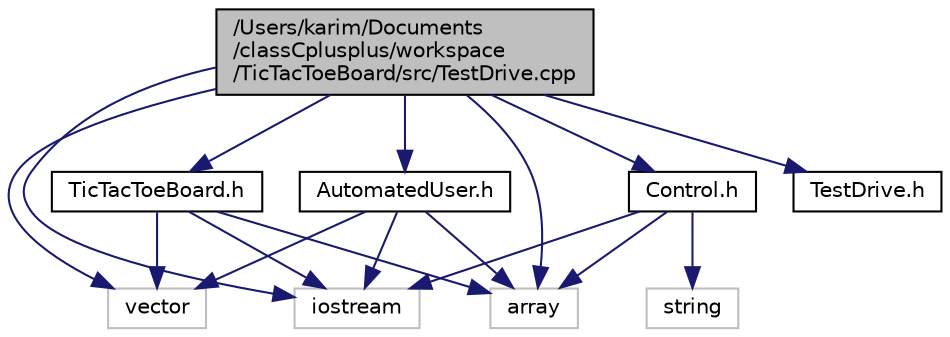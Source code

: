 digraph "/Users/karim/Documents/classCplusplus/workspace/TicTacToeBoard/src/TestDrive.cpp"
{
  edge [fontname="Helvetica",fontsize="10",labelfontname="Helvetica",labelfontsize="10"];
  node [fontname="Helvetica",fontsize="10",shape=record];
  Node1 [label="/Users/karim/Documents\l/classCplusplus/workspace\l/TicTacToeBoard/src/TestDrive.cpp",height=0.2,width=0.4,color="black", fillcolor="grey75", style="filled", fontcolor="black"];
  Node1 -> Node2 [color="midnightblue",fontsize="10",style="solid"];
  Node2 [label="iostream",height=0.2,width=0.4,color="grey75", fillcolor="white", style="filled"];
  Node1 -> Node3 [color="midnightblue",fontsize="10",style="solid"];
  Node3 [label="array",height=0.2,width=0.4,color="grey75", fillcolor="white", style="filled"];
  Node1 -> Node4 [color="midnightblue",fontsize="10",style="solid"];
  Node4 [label="vector",height=0.2,width=0.4,color="grey75", fillcolor="white", style="filled"];
  Node1 -> Node5 [color="midnightblue",fontsize="10",style="solid"];
  Node5 [label="TestDrive.h",height=0.2,width=0.4,color="black", fillcolor="white", style="filled",URL="$_test_drive_8h.html",tooltip="This is my test drive program definition file. "];
  Node1 -> Node6 [color="midnightblue",fontsize="10",style="solid"];
  Node6 [label="Control.h",height=0.2,width=0.4,color="black", fillcolor="white", style="filled",URL="$_control_8h.html",tooltip="This is my Controller definition file. "];
  Node6 -> Node2 [color="midnightblue",fontsize="10",style="solid"];
  Node6 -> Node7 [color="midnightblue",fontsize="10",style="solid"];
  Node7 [label="string",height=0.2,width=0.4,color="grey75", fillcolor="white", style="filled"];
  Node6 -> Node3 [color="midnightblue",fontsize="10",style="solid"];
  Node1 -> Node8 [color="midnightblue",fontsize="10",style="solid"];
  Node8 [label="TicTacToeBoard.h",height=0.2,width=0.4,color="black", fillcolor="white", style="filled",URL="$_tic_tac_toe_board_8h.html",tooltip="This is the tic tac toe board definition file. "];
  Node8 -> Node2 [color="midnightblue",fontsize="10",style="solid"];
  Node8 -> Node3 [color="midnightblue",fontsize="10",style="solid"];
  Node8 -> Node4 [color="midnightblue",fontsize="10",style="solid"];
  Node1 -> Node9 [color="midnightblue",fontsize="10",style="solid"];
  Node9 [label="AutomatedUser.h",height=0.2,width=0.4,color="black", fillcolor="white", style="filled",URL="$_automated_user_8h.html",tooltip="This is my AutomatedUser definition file. "];
  Node9 -> Node2 [color="midnightblue",fontsize="10",style="solid"];
  Node9 -> Node3 [color="midnightblue",fontsize="10",style="solid"];
  Node9 -> Node4 [color="midnightblue",fontsize="10",style="solid"];
}

